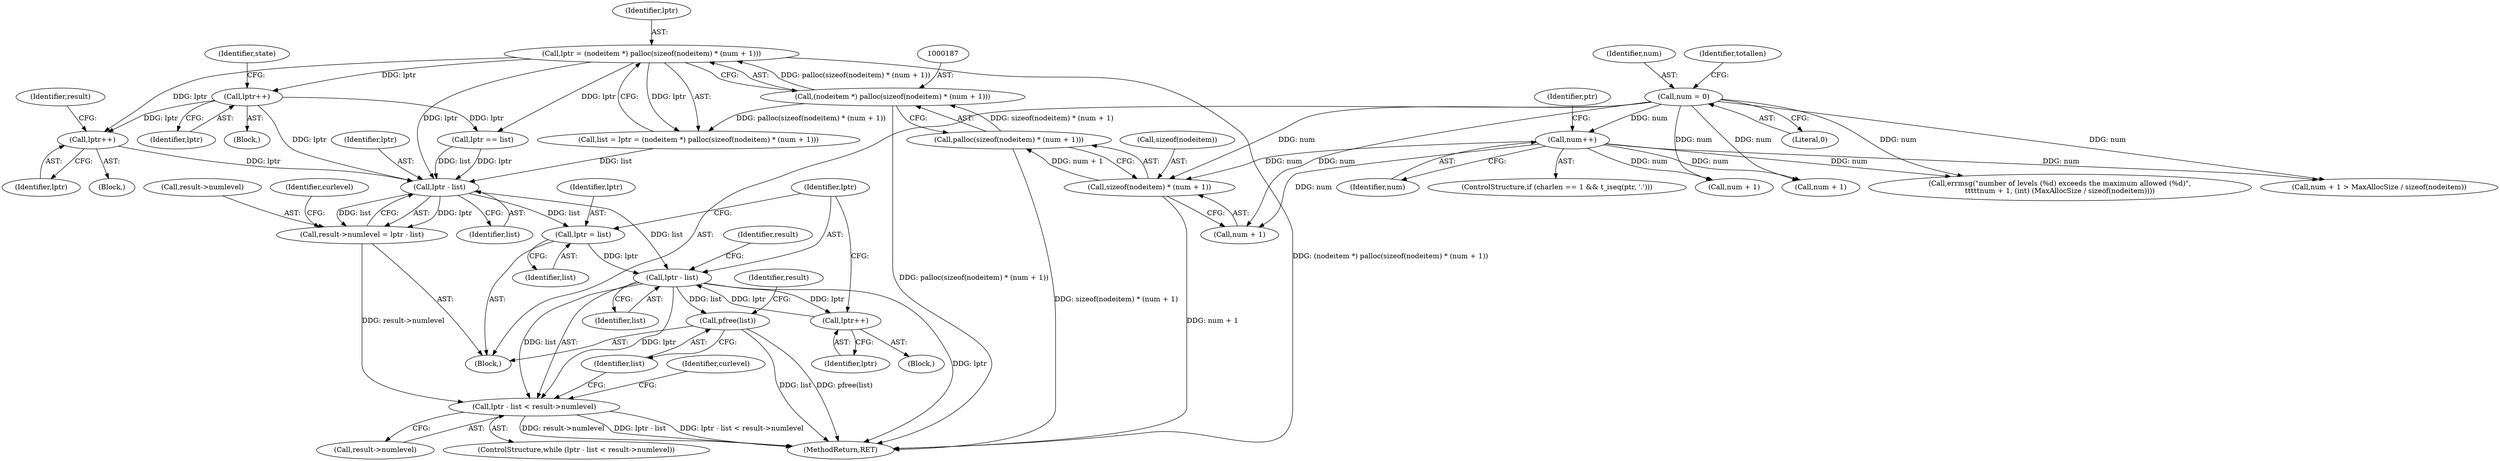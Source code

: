 digraph "0_postgres_31400a673325147e1205326008e32135a78b4d8a_8@pointer" {
"1000348" [label="(Call,lptr++)"];
"1000184" [label="(Call,lptr = (nodeitem *) palloc(sizeof(nodeitem) * (num + 1)))"];
"1000186" [label="(Call,(nodeitem *) palloc(sizeof(nodeitem) * (num + 1)))"];
"1000188" [label="(Call,palloc(sizeof(nodeitem) * (num + 1)))"];
"1000189" [label="(Call,sizeof(nodeitem) * (num + 1))"];
"1000152" [label="(Call,num++)"];
"1000115" [label="(Call,num = 0)"];
"1000282" [label="(Call,lptr++)"];
"1000387" [label="(Call,lptr - list)"];
"1000383" [label="(Call,result->numlevel = lptr - list)"];
"1000398" [label="(Call,lptr - list < result->numlevel)"];
"1000394" [label="(Call,lptr = list)"];
"1000399" [label="(Call,lptr - list)"];
"1000429" [label="(Call,lptr++)"];
"1000431" [label="(Call,pfree(list))"];
"1000159" [label="(Call,num + 1)"];
"1000189" [label="(Call,sizeof(nodeitem) * (num + 1))"];
"1000283" [label="(Identifier,lptr)"];
"1000429" [label="(Call,lptr++)"];
"1000153" [label="(Identifier,num)"];
"1000348" [label="(Call,lptr++)"];
"1000244" [label="(Block,)"];
"1000192" [label="(Call,num + 1)"];
"1000190" [label="(Call,sizeof(nodeitem))"];
"1000387" [label="(Call,lptr - list)"];
"1000116" [label="(Identifier,num)"];
"1000117" [label="(Literal,0)"];
"1000388" [label="(Identifier,lptr)"];
"1000408" [label="(Identifier,curlevel)"];
"1000384" [label="(Call,result->numlevel)"];
"1000400" [label="(Identifier,lptr)"];
"1000171" [label="(Call,errmsg(\"number of levels (%d) exceeds the maximum allowed (%d)\",\n\t\t\t\t\tnum + 1, (int) (MaxAllocSize / sizeof(nodeitem))))"];
"1000310" [label="(Block,)"];
"1000120" [label="(Identifier,totallen)"];
"1000395" [label="(Identifier,lptr)"];
"1000173" [label="(Call,num + 1)"];
"1000401" [label="(Identifier,list)"];
"1000115" [label="(Call,num = 0)"];
"1000399" [label="(Call,lptr - list)"];
"1000103" [label="(Block,)"];
"1000391" [label="(Identifier,curlevel)"];
"1000144" [label="(ControlStructure,if (charlen == 1 && t_iseq(ptr, '.')))"];
"1000371" [label="(Identifier,result)"];
"1000402" [label="(Call,result->numlevel)"];
"1000434" [label="(Identifier,result)"];
"1000403" [label="(Identifier,result)"];
"1000158" [label="(Call,num + 1 > MaxAllocSize / sizeof(nodeitem))"];
"1000285" [label="(Identifier,state)"];
"1000431" [label="(Call,pfree(list))"];
"1000182" [label="(Call,list = lptr = (nodeitem *) palloc(sizeof(nodeitem) * (num + 1)))"];
"1000405" [label="(Block,)"];
"1000430" [label="(Identifier,lptr)"];
"1000282" [label="(Call,lptr++)"];
"1000435" [label="(MethodReturn,RET)"];
"1000398" [label="(Call,lptr - list < result->numlevel)"];
"1000152" [label="(Call,num++)"];
"1000432" [label="(Identifier,list)"];
"1000389" [label="(Identifier,list)"];
"1000155" [label="(Identifier,ptr)"];
"1000185" [label="(Identifier,lptr)"];
"1000394" [label="(Call,lptr = list)"];
"1000184" [label="(Call,lptr = (nodeitem *) palloc(sizeof(nodeitem) * (num + 1)))"];
"1000396" [label="(Identifier,list)"];
"1000397" [label="(ControlStructure,while (lptr - list < result->numlevel))"];
"1000357" [label="(Call,lptr == list)"];
"1000383" [label="(Call,result->numlevel = lptr - list)"];
"1000186" [label="(Call,(nodeitem *) palloc(sizeof(nodeitem) * (num + 1)))"];
"1000349" [label="(Identifier,lptr)"];
"1000188" [label="(Call,palloc(sizeof(nodeitem) * (num + 1)))"];
"1000348" -> "1000310"  [label="AST: "];
"1000348" -> "1000349"  [label="CFG: "];
"1000349" -> "1000348"  [label="AST: "];
"1000371" -> "1000348"  [label="CFG: "];
"1000184" -> "1000348"  [label="DDG: lptr"];
"1000282" -> "1000348"  [label="DDG: lptr"];
"1000348" -> "1000387"  [label="DDG: lptr"];
"1000184" -> "1000182"  [label="AST: "];
"1000184" -> "1000186"  [label="CFG: "];
"1000185" -> "1000184"  [label="AST: "];
"1000186" -> "1000184"  [label="AST: "];
"1000182" -> "1000184"  [label="CFG: "];
"1000184" -> "1000435"  [label="DDG: (nodeitem *) palloc(sizeof(nodeitem) * (num + 1))"];
"1000184" -> "1000182"  [label="DDG: lptr"];
"1000186" -> "1000184"  [label="DDG: palloc(sizeof(nodeitem) * (num + 1))"];
"1000184" -> "1000282"  [label="DDG: lptr"];
"1000184" -> "1000357"  [label="DDG: lptr"];
"1000184" -> "1000387"  [label="DDG: lptr"];
"1000186" -> "1000188"  [label="CFG: "];
"1000187" -> "1000186"  [label="AST: "];
"1000188" -> "1000186"  [label="AST: "];
"1000186" -> "1000435"  [label="DDG: palloc(sizeof(nodeitem) * (num + 1))"];
"1000186" -> "1000182"  [label="DDG: palloc(sizeof(nodeitem) * (num + 1))"];
"1000188" -> "1000186"  [label="DDG: sizeof(nodeitem) * (num + 1)"];
"1000188" -> "1000189"  [label="CFG: "];
"1000189" -> "1000188"  [label="AST: "];
"1000188" -> "1000435"  [label="DDG: sizeof(nodeitem) * (num + 1)"];
"1000189" -> "1000188"  [label="DDG: num + 1"];
"1000189" -> "1000192"  [label="CFG: "];
"1000190" -> "1000189"  [label="AST: "];
"1000192" -> "1000189"  [label="AST: "];
"1000189" -> "1000435"  [label="DDG: num + 1"];
"1000152" -> "1000189"  [label="DDG: num"];
"1000115" -> "1000189"  [label="DDG: num"];
"1000152" -> "1000144"  [label="AST: "];
"1000152" -> "1000153"  [label="CFG: "];
"1000153" -> "1000152"  [label="AST: "];
"1000155" -> "1000152"  [label="CFG: "];
"1000115" -> "1000152"  [label="DDG: num"];
"1000152" -> "1000158"  [label="DDG: num"];
"1000152" -> "1000159"  [label="DDG: num"];
"1000152" -> "1000171"  [label="DDG: num"];
"1000152" -> "1000173"  [label="DDG: num"];
"1000152" -> "1000192"  [label="DDG: num"];
"1000115" -> "1000103"  [label="AST: "];
"1000115" -> "1000117"  [label="CFG: "];
"1000116" -> "1000115"  [label="AST: "];
"1000117" -> "1000115"  [label="AST: "];
"1000120" -> "1000115"  [label="CFG: "];
"1000115" -> "1000158"  [label="DDG: num"];
"1000115" -> "1000159"  [label="DDG: num"];
"1000115" -> "1000171"  [label="DDG: num"];
"1000115" -> "1000173"  [label="DDG: num"];
"1000115" -> "1000192"  [label="DDG: num"];
"1000282" -> "1000244"  [label="AST: "];
"1000282" -> "1000283"  [label="CFG: "];
"1000283" -> "1000282"  [label="AST: "];
"1000285" -> "1000282"  [label="CFG: "];
"1000282" -> "1000357"  [label="DDG: lptr"];
"1000282" -> "1000387"  [label="DDG: lptr"];
"1000387" -> "1000383"  [label="AST: "];
"1000387" -> "1000389"  [label="CFG: "];
"1000388" -> "1000387"  [label="AST: "];
"1000389" -> "1000387"  [label="AST: "];
"1000383" -> "1000387"  [label="CFG: "];
"1000387" -> "1000383"  [label="DDG: lptr"];
"1000387" -> "1000383"  [label="DDG: list"];
"1000357" -> "1000387"  [label="DDG: lptr"];
"1000357" -> "1000387"  [label="DDG: list"];
"1000182" -> "1000387"  [label="DDG: list"];
"1000387" -> "1000394"  [label="DDG: list"];
"1000387" -> "1000399"  [label="DDG: list"];
"1000383" -> "1000103"  [label="AST: "];
"1000384" -> "1000383"  [label="AST: "];
"1000391" -> "1000383"  [label="CFG: "];
"1000383" -> "1000398"  [label="DDG: result->numlevel"];
"1000398" -> "1000397"  [label="AST: "];
"1000398" -> "1000402"  [label="CFG: "];
"1000399" -> "1000398"  [label="AST: "];
"1000402" -> "1000398"  [label="AST: "];
"1000408" -> "1000398"  [label="CFG: "];
"1000432" -> "1000398"  [label="CFG: "];
"1000398" -> "1000435"  [label="DDG: lptr - list < result->numlevel"];
"1000398" -> "1000435"  [label="DDG: result->numlevel"];
"1000398" -> "1000435"  [label="DDG: lptr - list"];
"1000399" -> "1000398"  [label="DDG: lptr"];
"1000399" -> "1000398"  [label="DDG: list"];
"1000394" -> "1000103"  [label="AST: "];
"1000394" -> "1000396"  [label="CFG: "];
"1000395" -> "1000394"  [label="AST: "];
"1000396" -> "1000394"  [label="AST: "];
"1000400" -> "1000394"  [label="CFG: "];
"1000394" -> "1000399"  [label="DDG: lptr"];
"1000399" -> "1000401"  [label="CFG: "];
"1000400" -> "1000399"  [label="AST: "];
"1000401" -> "1000399"  [label="AST: "];
"1000403" -> "1000399"  [label="CFG: "];
"1000399" -> "1000435"  [label="DDG: lptr"];
"1000429" -> "1000399"  [label="DDG: lptr"];
"1000399" -> "1000429"  [label="DDG: lptr"];
"1000399" -> "1000431"  [label="DDG: list"];
"1000429" -> "1000405"  [label="AST: "];
"1000429" -> "1000430"  [label="CFG: "];
"1000430" -> "1000429"  [label="AST: "];
"1000400" -> "1000429"  [label="CFG: "];
"1000431" -> "1000103"  [label="AST: "];
"1000431" -> "1000432"  [label="CFG: "];
"1000432" -> "1000431"  [label="AST: "];
"1000434" -> "1000431"  [label="CFG: "];
"1000431" -> "1000435"  [label="DDG: list"];
"1000431" -> "1000435"  [label="DDG: pfree(list)"];
}
